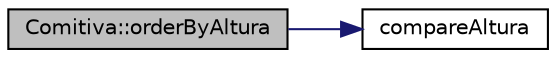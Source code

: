 digraph "Comitiva::orderByAltura"
{
 // LATEX_PDF_SIZE
  edge [fontname="Helvetica",fontsize="10",labelfontname="Helvetica",labelfontsize="10"];
  node [fontname="Helvetica",fontsize="10",shape=record];
  rankdir="LR";
  Node1 [label="Comitiva::orderByAltura",height=0.2,width=0.4,color="black", fillcolor="grey75", style="filled", fontcolor="black",tooltip="Mostra todos os elementos ordenados por altura de um vetor de atletas passado como argumento."];
  Node1 -> Node2 [color="midnightblue",fontsize="10",style="solid",fontname="Helvetica"];
  Node2 [label="compareAltura",height=0.2,width=0.4,color="black", fillcolor="white", style="filled",URL="$_comitiva_8cpp.html#a665ff9b788ffd484c8ef4e1adb54a443",tooltip=" "];
}
